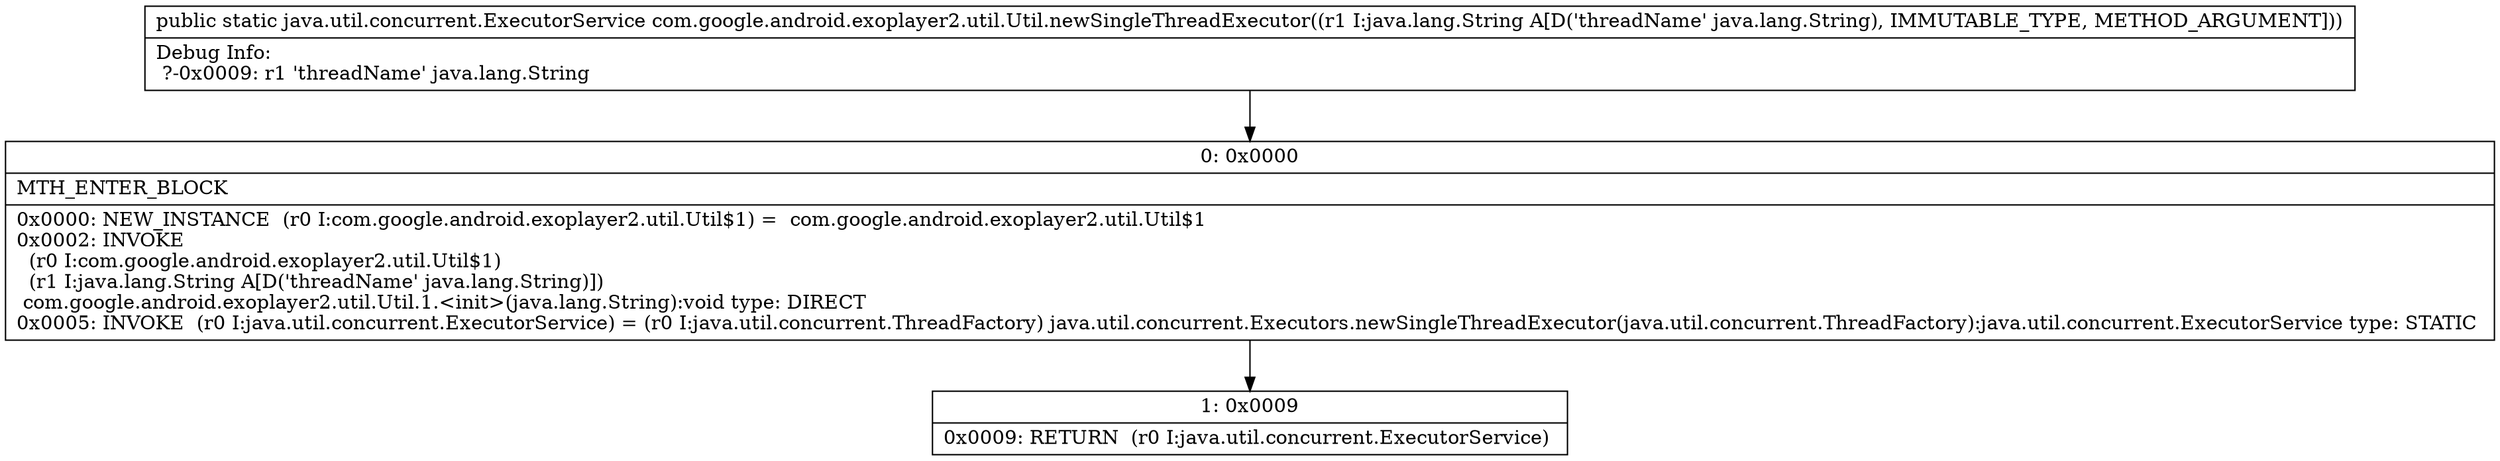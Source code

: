 digraph "CFG forcom.google.android.exoplayer2.util.Util.newSingleThreadExecutor(Ljava\/lang\/String;)Ljava\/util\/concurrent\/ExecutorService;" {
Node_0 [shape=record,label="{0\:\ 0x0000|MTH_ENTER_BLOCK\l|0x0000: NEW_INSTANCE  (r0 I:com.google.android.exoplayer2.util.Util$1) =  com.google.android.exoplayer2.util.Util$1 \l0x0002: INVOKE  \l  (r0 I:com.google.android.exoplayer2.util.Util$1)\l  (r1 I:java.lang.String A[D('threadName' java.lang.String)])\l com.google.android.exoplayer2.util.Util.1.\<init\>(java.lang.String):void type: DIRECT \l0x0005: INVOKE  (r0 I:java.util.concurrent.ExecutorService) = (r0 I:java.util.concurrent.ThreadFactory) java.util.concurrent.Executors.newSingleThreadExecutor(java.util.concurrent.ThreadFactory):java.util.concurrent.ExecutorService type: STATIC \l}"];
Node_1 [shape=record,label="{1\:\ 0x0009|0x0009: RETURN  (r0 I:java.util.concurrent.ExecutorService) \l}"];
MethodNode[shape=record,label="{public static java.util.concurrent.ExecutorService com.google.android.exoplayer2.util.Util.newSingleThreadExecutor((r1 I:java.lang.String A[D('threadName' java.lang.String), IMMUTABLE_TYPE, METHOD_ARGUMENT]))  | Debug Info:\l  ?\-0x0009: r1 'threadName' java.lang.String\l}"];
MethodNode -> Node_0;
Node_0 -> Node_1;
}

